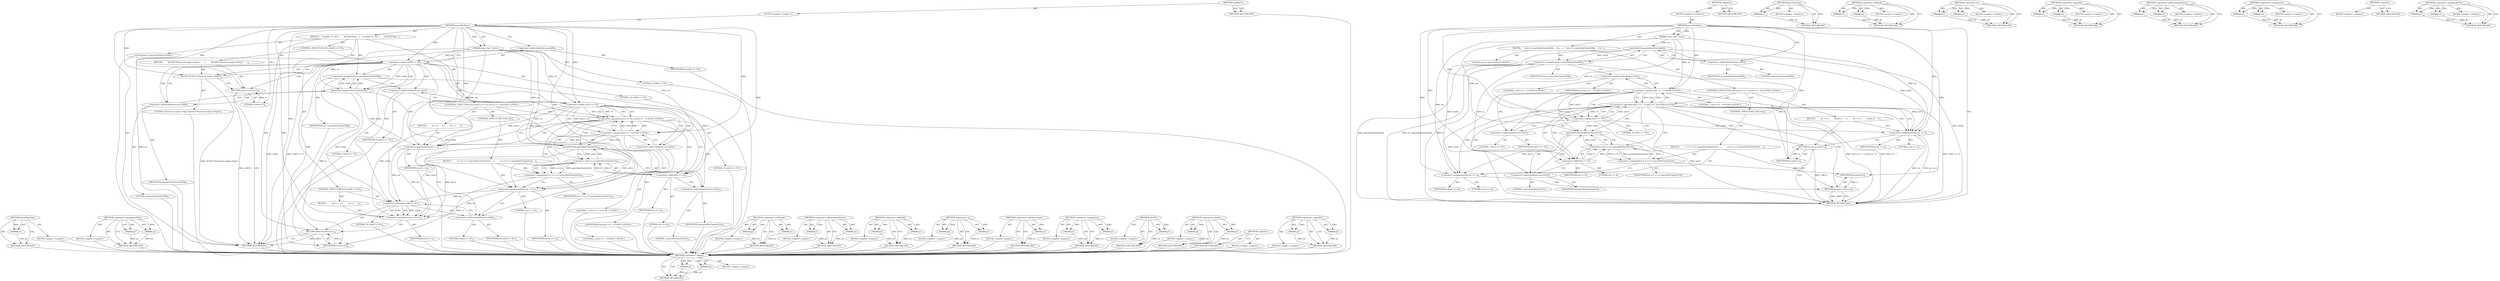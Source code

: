 digraph "&lt;operator&gt;.logicalOr" {
vulnerable_95 [label=<(METHOD,&lt;operator&gt;.equals)>];
vulnerable_96 [label=<(PARAM,p1)>];
vulnerable_97 [label=<(PARAM,p2)>];
vulnerable_98 [label=<(BLOCK,&lt;empty&gt;,&lt;empty&gt;)>];
vulnerable_99 [label=<(METHOD_RETURN,ANY)>];
vulnerable_6 [label=<(METHOD,&lt;global&gt;)<SUB>1</SUB>>];
vulnerable_7 [label=<(BLOCK,&lt;empty&gt;,&lt;empty&gt;)<SUB>1</SUB>>];
vulnerable_8 [label=<(METHOD,parseHexByte)<SUB>1</SUB>>];
vulnerable_9 [label=<(PARAM,const char * &amp;str)<SUB>1</SUB>>];
vulnerable_10 [label=<(BLOCK,{
     byte b = parseHexChar(str[0]);
    if (s...,{
     byte b = parseHexChar(str[0]);
    if (s...)<SUB>1</SUB>>];
vulnerable_11 [label="<(LOCAL,byte b: byte)<SUB>2</SUB>>"];
vulnerable_12 [label=<(&lt;operator&gt;.assignment,b = parseHexChar(str[0]))<SUB>2</SUB>>];
vulnerable_13 [label=<(IDENTIFIER,b,b = parseHexChar(str[0]))<SUB>2</SUB>>];
vulnerable_14 [label=<(parseHexChar,parseHexChar(str[0]))<SUB>2</SUB>>];
vulnerable_15 [label=<(&lt;operator&gt;.indirectIndexAccess,str[0])<SUB>2</SUB>>];
vulnerable_16 [label=<(IDENTIFIER,str,parseHexChar(str[0]))<SUB>2</SUB>>];
vulnerable_17 [label=<(LITERAL,0,parseHexChar(str[0]))<SUB>2</SUB>>];
vulnerable_18 [label="<(CONTROL_STRUCTURE,IF,if (str[1] == ':' || str[1] == '\0'))<SUB>3</SUB>>"];
vulnerable_19 [label="<(&lt;operator&gt;.logicalOr,str[1] == ':' || str[1] == '\0')<SUB>3</SUB>>"];
vulnerable_20 [label="<(&lt;operator&gt;.equals,str[1] == ':')<SUB>3</SUB>>"];
vulnerable_21 [label=<(&lt;operator&gt;.indirectIndexAccess,str[1])<SUB>3</SUB>>];
vulnerable_22 [label="<(IDENTIFIER,str,str[1] == ':')<SUB>3</SUB>>"];
vulnerable_23 [label="<(LITERAL,1,str[1] == ':')<SUB>3</SUB>>"];
vulnerable_24 [label="<(LITERAL,':',str[1] == ':')<SUB>3</SUB>>"];
vulnerable_25 [label=<(&lt;operator&gt;.equals,str[1] == '\0')<SUB>3</SUB>>];
vulnerable_26 [label=<(&lt;operator&gt;.indirectIndexAccess,str[1])<SUB>3</SUB>>];
vulnerable_27 [label=<(IDENTIFIER,str,str[1] == '\0')<SUB>3</SUB>>];
vulnerable_28 [label=<(LITERAL,1,str[1] == '\0')<SUB>3</SUB>>];
vulnerable_29 [label=<(LITERAL,'\0',str[1] == '\0')<SUB>3</SUB>>];
vulnerable_30 [label=<(BLOCK,{
        str += 2;
        return b;
     },{
        str += 2;
        return b;
     })<SUB>3</SUB>>];
vulnerable_31 [label=<(&lt;operator&gt;.assignmentPlus,str += 2)<SUB>4</SUB>>];
vulnerable_32 [label=<(IDENTIFIER,str,str += 2)<SUB>4</SUB>>];
vulnerable_33 [label=<(LITERAL,2,str += 2)<SUB>4</SUB>>];
vulnerable_34 [label=<(RETURN,return b;,return b;)<SUB>5</SUB>>];
vulnerable_35 [label=<(IDENTIFIER,b,return b;)<SUB>5</SUB>>];
vulnerable_36 [label=<(CONTROL_STRUCTURE,ELSE,else)<SUB>6</SUB>>];
vulnerable_37 [label=<(BLOCK,{
         b = b &lt;&lt; 4 | parseHexChar(str[1]);
 ...,{
         b = b &lt;&lt; 4 | parseHexChar(str[1]);
 ...)<SUB>6</SUB>>];
vulnerable_38 [label=<(&lt;operator&gt;.assignment,b = b &lt;&lt; 4 | parseHexChar(str[1]))<SUB>7</SUB>>];
vulnerable_39 [label=<(IDENTIFIER,b,b = b &lt;&lt; 4 | parseHexChar(str[1]))<SUB>7</SUB>>];
vulnerable_40 [label=<(&lt;operator&gt;.or,b &lt;&lt; 4 | parseHexChar(str[1]))<SUB>7</SUB>>];
vulnerable_41 [label=<(&lt;operator&gt;.shiftLeft,b &lt;&lt; 4)<SUB>7</SUB>>];
vulnerable_42 [label=<(IDENTIFIER,b,b &lt;&lt; 4)<SUB>7</SUB>>];
vulnerable_43 [label=<(LITERAL,4,b &lt;&lt; 4)<SUB>7</SUB>>];
vulnerable_44 [label=<(parseHexChar,parseHexChar(str[1]))<SUB>7</SUB>>];
vulnerable_45 [label=<(&lt;operator&gt;.indirectIndexAccess,str[1])<SUB>7</SUB>>];
vulnerable_46 [label=<(IDENTIFIER,str,parseHexChar(str[1]))<SUB>7</SUB>>];
vulnerable_47 [label=<(LITERAL,1,parseHexChar(str[1]))<SUB>7</SUB>>];
vulnerable_48 [label=<(&lt;operator&gt;.assignmentPlus,str += 3)<SUB>8</SUB>>];
vulnerable_49 [label=<(IDENTIFIER,str,str += 3)<SUB>8</SUB>>];
vulnerable_50 [label=<(LITERAL,3,str += 3)<SUB>8</SUB>>];
vulnerable_51 [label=<(RETURN,return b;,return b;)<SUB>9</SUB>>];
vulnerable_52 [label=<(IDENTIFIER,b,return b;)<SUB>9</SUB>>];
vulnerable_53 [label=<(METHOD_RETURN,byte)<SUB>1</SUB>>];
vulnerable_55 [label=<(METHOD_RETURN,ANY)<SUB>1</SUB>>];
vulnerable_81 [label=<(METHOD,parseHexChar)>];
vulnerable_82 [label=<(PARAM,p1)>];
vulnerable_83 [label=<(BLOCK,&lt;empty&gt;,&lt;empty&gt;)>];
vulnerable_84 [label=<(METHOD_RETURN,ANY)>];
vulnerable_110 [label=<(METHOD,&lt;operator&gt;.shiftLeft)>];
vulnerable_111 [label=<(PARAM,p1)>];
vulnerable_112 [label=<(PARAM,p2)>];
vulnerable_113 [label=<(BLOCK,&lt;empty&gt;,&lt;empty&gt;)>];
vulnerable_114 [label=<(METHOD_RETURN,ANY)>];
vulnerable_105 [label=<(METHOD,&lt;operator&gt;.or)>];
vulnerable_106 [label=<(PARAM,p1)>];
vulnerable_107 [label=<(PARAM,p2)>];
vulnerable_108 [label=<(BLOCK,&lt;empty&gt;,&lt;empty&gt;)>];
vulnerable_109 [label=<(METHOD_RETURN,ANY)>];
vulnerable_90 [label=<(METHOD,&lt;operator&gt;.logicalOr)>];
vulnerable_91 [label=<(PARAM,p1)>];
vulnerable_92 [label=<(PARAM,p2)>];
vulnerable_93 [label=<(BLOCK,&lt;empty&gt;,&lt;empty&gt;)>];
vulnerable_94 [label=<(METHOD_RETURN,ANY)>];
vulnerable_85 [label=<(METHOD,&lt;operator&gt;.indirectIndexAccess)>];
vulnerable_86 [label=<(PARAM,p1)>];
vulnerable_87 [label=<(PARAM,p2)>];
vulnerable_88 [label=<(BLOCK,&lt;empty&gt;,&lt;empty&gt;)>];
vulnerable_89 [label=<(METHOD_RETURN,ANY)>];
vulnerable_76 [label=<(METHOD,&lt;operator&gt;.assignment)>];
vulnerable_77 [label=<(PARAM,p1)>];
vulnerable_78 [label=<(PARAM,p2)>];
vulnerable_79 [label=<(BLOCK,&lt;empty&gt;,&lt;empty&gt;)>];
vulnerable_80 [label=<(METHOD_RETURN,ANY)>];
vulnerable_70 [label=<(METHOD,&lt;global&gt;)<SUB>1</SUB>>];
vulnerable_71 [label=<(BLOCK,&lt;empty&gt;,&lt;empty&gt;)>];
vulnerable_72 [label=<(METHOD_RETURN,ANY)>];
vulnerable_100 [label=<(METHOD,&lt;operator&gt;.assignmentPlus)>];
vulnerable_101 [label=<(PARAM,p1)>];
vulnerable_102 [label=<(PARAM,p2)>];
vulnerable_103 [label=<(BLOCK,&lt;empty&gt;,&lt;empty&gt;)>];
vulnerable_104 [label=<(METHOD_RETURN,ANY)>];
fixed_114 [label=<(METHOD,parseHexChar)>];
fixed_115 [label=<(PARAM,p1)>];
fixed_116 [label=<(BLOCK,&lt;empty&gt;,&lt;empty&gt;)>];
fixed_117 [label=<(METHOD_RETURN,ANY)>];
fixed_137 [label=<(METHOD,&lt;operator&gt;.assignmentPlus)>];
fixed_138 [label=<(PARAM,p1)>];
fixed_139 [label=<(PARAM,p2)>];
fixed_140 [label=<(BLOCK,&lt;empty&gt;,&lt;empty&gt;)>];
fixed_141 [label=<(METHOD_RETURN,ANY)>];
fixed_6 [label=<(METHOD,&lt;global&gt;)<SUB>1</SUB>>];
fixed_7 [label=<(BLOCK,&lt;empty&gt;,&lt;empty&gt;)<SUB>1</SUB>>];
fixed_8 [label=<(METHOD,parseHexByte)<SUB>1</SUB>>];
fixed_9 [label=<(PARAM,const char * &amp;str)<SUB>1</SUB>>];
fixed_10 [label=<(BLOCK,{
    if (str[0] == '\0') {
        ALOGE(&quot;Pass...,{
    if (str[0] == '\0') {
        ALOGE(&quot;Pass...)<SUB>1</SUB>>];
fixed_11 [label=<(CONTROL_STRUCTURE,IF,if (str[0] == '\0'))<SUB>2</SUB>>];
fixed_12 [label=<(&lt;operator&gt;.equals,str[0] == '\0')<SUB>2</SUB>>];
fixed_13 [label=<(&lt;operator&gt;.indirectIndexAccess,str[0])<SUB>2</SUB>>];
fixed_14 [label=<(IDENTIFIER,str,str[0] == '\0')<SUB>2</SUB>>];
fixed_15 [label=<(LITERAL,0,str[0] == '\0')<SUB>2</SUB>>];
fixed_16 [label=<(LITERAL,'\0',str[0] == '\0')<SUB>2</SUB>>];
fixed_17 [label=<(BLOCK,{
        ALOGE(&quot;Passed an empty string&quot;);
    ...,{
        ALOGE(&quot;Passed an empty string&quot;);
    ...)<SUB>2</SUB>>];
fixed_18 [label=<(ALOGE,ALOGE(&quot;Passed an empty string&quot;))<SUB>3</SUB>>];
fixed_19 [label=<(LITERAL,&quot;Passed an empty string&quot;,ALOGE(&quot;Passed an empty string&quot;))<SUB>3</SUB>>];
fixed_20 [label=<(RETURN,return 0;,return 0;)<SUB>4</SUB>>];
fixed_21 [label=<(LITERAL,0,return 0;)<SUB>4</SUB>>];
fixed_22 [label="<(LOCAL,byte b: byte)<SUB>6</SUB>>"];
fixed_23 [label=<(&lt;operator&gt;.assignment,b = parseHexChar(str[0]))<SUB>6</SUB>>];
fixed_24 [label=<(IDENTIFIER,b,b = parseHexChar(str[0]))<SUB>6</SUB>>];
fixed_25 [label=<(parseHexChar,parseHexChar(str[0]))<SUB>6</SUB>>];
fixed_26 [label=<(&lt;operator&gt;.indirectIndexAccess,str[0])<SUB>6</SUB>>];
fixed_27 [label=<(IDENTIFIER,str,parseHexChar(str[0]))<SUB>6</SUB>>];
fixed_28 [label=<(LITERAL,0,parseHexChar(str[0]))<SUB>6</SUB>>];
fixed_29 [label="<(CONTROL_STRUCTURE,IF,if (str[1] == '\0' || str[1] == ':'))<SUB>7</SUB>>"];
fixed_30 [label="<(&lt;operator&gt;.logicalOr,str[1] == '\0' || str[1] == ':')<SUB>7</SUB>>"];
fixed_31 [label=<(&lt;operator&gt;.equals,str[1] == '\0')<SUB>7</SUB>>];
fixed_32 [label=<(&lt;operator&gt;.indirectIndexAccess,str[1])<SUB>7</SUB>>];
fixed_33 [label=<(IDENTIFIER,str,str[1] == '\0')<SUB>7</SUB>>];
fixed_34 [label=<(LITERAL,1,str[1] == '\0')<SUB>7</SUB>>];
fixed_35 [label=<(LITERAL,'\0',str[1] == '\0')<SUB>7</SUB>>];
fixed_36 [label="<(&lt;operator&gt;.equals,str[1] == ':')<SUB>7</SUB>>"];
fixed_37 [label=<(&lt;operator&gt;.indirectIndexAccess,str[1])<SUB>7</SUB>>];
fixed_38 [label="<(IDENTIFIER,str,str[1] == ':')<SUB>7</SUB>>"];
fixed_39 [label="<(LITERAL,1,str[1] == ':')<SUB>7</SUB>>"];
fixed_40 [label="<(LITERAL,':',str[1] == ':')<SUB>7</SUB>>"];
fixed_41 [label=<(BLOCK,{
        str ++;
     },{
        str ++;
     })<SUB>7</SUB>>];
fixed_42 [label=<(&lt;operator&gt;.postIncrement,str ++)<SUB>8</SUB>>];
fixed_43 [label=<(IDENTIFIER,str,str ++)<SUB>8</SUB>>];
fixed_44 [label=<(CONTROL_STRUCTURE,ELSE,else)<SUB>9</SUB>>];
fixed_45 [label=<(BLOCK,{
         b = b &lt;&lt; 4 | parseHexChar(str[1]);
 ...,{
         b = b &lt;&lt; 4 | parseHexChar(str[1]);
 ...)<SUB>9</SUB>>];
fixed_46 [label=<(&lt;operator&gt;.assignment,b = b &lt;&lt; 4 | parseHexChar(str[1]))<SUB>10</SUB>>];
fixed_47 [label=<(IDENTIFIER,b,b = b &lt;&lt; 4 | parseHexChar(str[1]))<SUB>10</SUB>>];
fixed_48 [label=<(&lt;operator&gt;.or,b &lt;&lt; 4 | parseHexChar(str[1]))<SUB>10</SUB>>];
fixed_49 [label=<(&lt;operator&gt;.shiftLeft,b &lt;&lt; 4)<SUB>10</SUB>>];
fixed_50 [label=<(IDENTIFIER,b,b &lt;&lt; 4)<SUB>10</SUB>>];
fixed_51 [label=<(LITERAL,4,b &lt;&lt; 4)<SUB>10</SUB>>];
fixed_52 [label=<(parseHexChar,parseHexChar(str[1]))<SUB>10</SUB>>];
fixed_53 [label=<(&lt;operator&gt;.indirectIndexAccess,str[1])<SUB>10</SUB>>];
fixed_54 [label=<(IDENTIFIER,str,parseHexChar(str[1]))<SUB>10</SUB>>];
fixed_55 [label=<(LITERAL,1,parseHexChar(str[1]))<SUB>10</SUB>>];
fixed_56 [label=<(&lt;operator&gt;.assignmentPlus,str += 2)<SUB>11</SUB>>];
fixed_57 [label=<(IDENTIFIER,str,str += 2)<SUB>11</SUB>>];
fixed_58 [label=<(LITERAL,2,str += 2)<SUB>11</SUB>>];
fixed_59 [label=<(CONTROL_STRUCTURE,IF,if (str[0] != '\0'))<SUB>15</SUB>>];
fixed_60 [label=<(&lt;operator&gt;.notEquals,str[0] != '\0')<SUB>15</SUB>>];
fixed_61 [label=<(&lt;operator&gt;.indirectIndexAccess,str[0])<SUB>15</SUB>>];
fixed_62 [label=<(IDENTIFIER,str,str[0] != '\0')<SUB>15</SUB>>];
fixed_63 [label=<(LITERAL,0,str[0] != '\0')<SUB>15</SUB>>];
fixed_64 [label=<(LITERAL,'\0',str[0] != '\0')<SUB>15</SUB>>];
fixed_65 [label=<(BLOCK,{
        str++;
    },{
        str++;
    })<SUB>15</SUB>>];
fixed_66 [label=<(&lt;operator&gt;.postIncrement,str++)<SUB>16</SUB>>];
fixed_67 [label=<(IDENTIFIER,str,str++)<SUB>16</SUB>>];
fixed_68 [label=<(RETURN,return b;,return b;)<SUB>18</SUB>>];
fixed_69 [label=<(IDENTIFIER,b,return b;)<SUB>18</SUB>>];
fixed_70 [label=<(METHOD_RETURN,byte)<SUB>1</SUB>>];
fixed_72 [label=<(METHOD_RETURN,ANY)<SUB>1</SUB>>];
fixed_142 [label=<(METHOD,&lt;operator&gt;.notEquals)>];
fixed_143 [label=<(PARAM,p1)>];
fixed_144 [label=<(PARAM,p2)>];
fixed_145 [label=<(BLOCK,&lt;empty&gt;,&lt;empty&gt;)>];
fixed_146 [label=<(METHOD_RETURN,ANY)>];
fixed_100 [label=<(METHOD,&lt;operator&gt;.indirectIndexAccess)>];
fixed_101 [label=<(PARAM,p1)>];
fixed_102 [label=<(PARAM,p2)>];
fixed_103 [label=<(BLOCK,&lt;empty&gt;,&lt;empty&gt;)>];
fixed_104 [label=<(METHOD_RETURN,ANY)>];
fixed_132 [label=<(METHOD,&lt;operator&gt;.shiftLeft)>];
fixed_133 [label=<(PARAM,p1)>];
fixed_134 [label=<(PARAM,p2)>];
fixed_135 [label=<(BLOCK,&lt;empty&gt;,&lt;empty&gt;)>];
fixed_136 [label=<(METHOD_RETURN,ANY)>];
fixed_127 [label=<(METHOD,&lt;operator&gt;.or)>];
fixed_128 [label=<(PARAM,p1)>];
fixed_129 [label=<(PARAM,p2)>];
fixed_130 [label=<(BLOCK,&lt;empty&gt;,&lt;empty&gt;)>];
fixed_131 [label=<(METHOD_RETURN,ANY)>];
fixed_123 [label=<(METHOD,&lt;operator&gt;.postIncrement)>];
fixed_124 [label=<(PARAM,p1)>];
fixed_125 [label=<(BLOCK,&lt;empty&gt;,&lt;empty&gt;)>];
fixed_126 [label=<(METHOD_RETURN,ANY)>];
fixed_109 [label=<(METHOD,&lt;operator&gt;.assignment)>];
fixed_110 [label=<(PARAM,p1)>];
fixed_111 [label=<(PARAM,p2)>];
fixed_112 [label=<(BLOCK,&lt;empty&gt;,&lt;empty&gt;)>];
fixed_113 [label=<(METHOD_RETURN,ANY)>];
fixed_105 [label=<(METHOD,ALOGE)>];
fixed_106 [label=<(PARAM,p1)>];
fixed_107 [label=<(BLOCK,&lt;empty&gt;,&lt;empty&gt;)>];
fixed_108 [label=<(METHOD_RETURN,ANY)>];
fixed_95 [label=<(METHOD,&lt;operator&gt;.equals)>];
fixed_96 [label=<(PARAM,p1)>];
fixed_97 [label=<(PARAM,p2)>];
fixed_98 [label=<(BLOCK,&lt;empty&gt;,&lt;empty&gt;)>];
fixed_99 [label=<(METHOD_RETURN,ANY)>];
fixed_89 [label=<(METHOD,&lt;global&gt;)<SUB>1</SUB>>];
fixed_90 [label=<(BLOCK,&lt;empty&gt;,&lt;empty&gt;)>];
fixed_91 [label=<(METHOD_RETURN,ANY)>];
fixed_118 [label=<(METHOD,&lt;operator&gt;.logicalOr)>];
fixed_119 [label=<(PARAM,p1)>];
fixed_120 [label=<(PARAM,p2)>];
fixed_121 [label=<(BLOCK,&lt;empty&gt;,&lt;empty&gt;)>];
fixed_122 [label=<(METHOD_RETURN,ANY)>];
vulnerable_95 -> vulnerable_96  [key=0, label="AST: "];
vulnerable_95 -> vulnerable_96  [key=1, label="DDG: "];
vulnerable_95 -> vulnerable_98  [key=0, label="AST: "];
vulnerable_95 -> vulnerable_97  [key=0, label="AST: "];
vulnerable_95 -> vulnerable_97  [key=1, label="DDG: "];
vulnerable_95 -> vulnerable_99  [key=0, label="AST: "];
vulnerable_95 -> vulnerable_99  [key=1, label="CFG: "];
vulnerable_96 -> vulnerable_99  [key=0, label="DDG: p1"];
vulnerable_97 -> vulnerable_99  [key=0, label="DDG: p2"];
vulnerable_6 -> vulnerable_7  [key=0, label="AST: "];
vulnerable_6 -> vulnerable_55  [key=0, label="AST: "];
vulnerable_6 -> vulnerable_55  [key=1, label="CFG: "];
vulnerable_7 -> vulnerable_8  [key=0, label="AST: "];
vulnerable_8 -> vulnerable_9  [key=0, label="AST: "];
vulnerable_8 -> vulnerable_9  [key=1, label="DDG: "];
vulnerable_8 -> vulnerable_10  [key=0, label="AST: "];
vulnerable_8 -> vulnerable_53  [key=0, label="AST: "];
vulnerable_8 -> vulnerable_15  [key=0, label="CFG: "];
vulnerable_8 -> vulnerable_31  [key=0, label="DDG: "];
vulnerable_8 -> vulnerable_20  [key=0, label="DDG: "];
vulnerable_8 -> vulnerable_25  [key=0, label="DDG: "];
vulnerable_8 -> vulnerable_35  [key=0, label="DDG: "];
vulnerable_8 -> vulnerable_48  [key=0, label="DDG: "];
vulnerable_8 -> vulnerable_52  [key=0, label="DDG: "];
vulnerable_8 -> vulnerable_41  [key=0, label="DDG: "];
vulnerable_9 -> vulnerable_14  [key=0, label="DDG: str"];
vulnerable_9 -> vulnerable_20  [key=0, label="DDG: str"];
vulnerable_9 -> vulnerable_25  [key=0, label="DDG: str"];
vulnerable_9 -> vulnerable_31  [key=0, label="DDG: str"];
vulnerable_9 -> vulnerable_48  [key=0, label="DDG: str"];
vulnerable_9 -> vulnerable_44  [key=0, label="DDG: str"];
vulnerable_10 -> vulnerable_11  [key=0, label="AST: "];
vulnerable_10 -> vulnerable_12  [key=0, label="AST: "];
vulnerable_10 -> vulnerable_18  [key=0, label="AST: "];
vulnerable_12 -> vulnerable_13  [key=0, label="AST: "];
vulnerable_12 -> vulnerable_14  [key=0, label="AST: "];
vulnerable_12 -> vulnerable_21  [key=0, label="CFG: "];
vulnerable_12 -> vulnerable_53  [key=0, label="DDG: b"];
vulnerable_12 -> vulnerable_53  [key=1, label="DDG: parseHexChar(str[0])"];
vulnerable_12 -> vulnerable_53  [key=2, label="DDG: b = parseHexChar(str[0])"];
vulnerable_12 -> vulnerable_35  [key=0, label="DDG: b"];
vulnerable_12 -> vulnerable_41  [key=0, label="DDG: b"];
vulnerable_14 -> vulnerable_15  [key=0, label="AST: "];
vulnerable_14 -> vulnerable_12  [key=0, label="CFG: "];
vulnerable_14 -> vulnerable_12  [key=1, label="DDG: str[0]"];
vulnerable_14 -> vulnerable_53  [key=0, label="DDG: str[0]"];
vulnerable_14 -> vulnerable_31  [key=0, label="DDG: str[0]"];
vulnerable_14 -> vulnerable_48  [key=0, label="DDG: str[0]"];
vulnerable_15 -> vulnerable_16  [key=0, label="AST: "];
vulnerable_15 -> vulnerable_17  [key=0, label="AST: "];
vulnerable_15 -> vulnerable_14  [key=0, label="CFG: "];
vulnerable_18 -> vulnerable_19  [key=0, label="AST: "];
vulnerable_18 -> vulnerable_30  [key=0, label="AST: "];
vulnerable_18 -> vulnerable_36  [key=0, label="AST: "];
vulnerable_19 -> vulnerable_20  [key=0, label="AST: "];
vulnerable_19 -> vulnerable_25  [key=0, label="AST: "];
vulnerable_19 -> vulnerable_31  [key=0, label="CFG: "];
vulnerable_19 -> vulnerable_31  [key=1, label="CDG: "];
vulnerable_19 -> vulnerable_41  [key=0, label="CFG: "];
vulnerable_19 -> vulnerable_41  [key=1, label="CDG: "];
vulnerable_19 -> vulnerable_53  [key=0, label="DDG: str[1] == ':'"];
vulnerable_19 -> vulnerable_53  [key=1, label="DDG: str[1] == '\0'"];
vulnerable_19 -> vulnerable_53  [key=2, label="DDG: str[1] == ':' || str[1] == '\0'"];
vulnerable_19 -> vulnerable_34  [key=0, label="CDG: "];
vulnerable_19 -> vulnerable_48  [key=0, label="CDG: "];
vulnerable_19 -> vulnerable_51  [key=0, label="CDG: "];
vulnerable_19 -> vulnerable_38  [key=0, label="CDG: "];
vulnerable_19 -> vulnerable_45  [key=0, label="CDG: "];
vulnerable_19 -> vulnerable_40  [key=0, label="CDG: "];
vulnerable_19 -> vulnerable_44  [key=0, label="CDG: "];
vulnerable_20 -> vulnerable_21  [key=0, label="AST: "];
vulnerable_20 -> vulnerable_24  [key=0, label="AST: "];
vulnerable_20 -> vulnerable_19  [key=0, label="CFG: "];
vulnerable_20 -> vulnerable_19  [key=1, label="DDG: str[1]"];
vulnerable_20 -> vulnerable_19  [key=2, label="DDG: ':'"];
vulnerable_20 -> vulnerable_26  [key=0, label="CFG: "];
vulnerable_20 -> vulnerable_26  [key=1, label="CDG: "];
vulnerable_20 -> vulnerable_53  [key=0, label="DDG: str[1]"];
vulnerable_20 -> vulnerable_25  [key=0, label="DDG: str[1]"];
vulnerable_20 -> vulnerable_25  [key=1, label="CDG: "];
vulnerable_20 -> vulnerable_31  [key=0, label="DDG: str[1]"];
vulnerable_20 -> vulnerable_44  [key=0, label="DDG: str[1]"];
vulnerable_21 -> vulnerable_22  [key=0, label="AST: "];
vulnerable_21 -> vulnerable_23  [key=0, label="AST: "];
vulnerable_21 -> vulnerable_20  [key=0, label="CFG: "];
vulnerable_25 -> vulnerable_26  [key=0, label="AST: "];
vulnerable_25 -> vulnerable_29  [key=0, label="AST: "];
vulnerable_25 -> vulnerable_19  [key=0, label="CFG: "];
vulnerable_25 -> vulnerable_19  [key=1, label="DDG: str[1]"];
vulnerable_25 -> vulnerable_19  [key=2, label="DDG: '\0'"];
vulnerable_25 -> vulnerable_53  [key=0, label="DDG: str[1]"];
vulnerable_25 -> vulnerable_31  [key=0, label="DDG: str[1]"];
vulnerable_25 -> vulnerable_44  [key=0, label="DDG: str[1]"];
vulnerable_26 -> vulnerable_27  [key=0, label="AST: "];
vulnerable_26 -> vulnerable_28  [key=0, label="AST: "];
vulnerable_26 -> vulnerable_25  [key=0, label="CFG: "];
vulnerable_30 -> vulnerable_31  [key=0, label="AST: "];
vulnerable_30 -> vulnerable_34  [key=0, label="AST: "];
vulnerable_31 -> vulnerable_32  [key=0, label="AST: "];
vulnerable_31 -> vulnerable_33  [key=0, label="AST: "];
vulnerable_31 -> vulnerable_34  [key=0, label="CFG: "];
vulnerable_31 -> vulnerable_53  [key=0, label="DDG: str"];
vulnerable_31 -> vulnerable_53  [key=1, label="DDG: str += 2"];
vulnerable_34 -> vulnerable_35  [key=0, label="AST: "];
vulnerable_34 -> vulnerable_53  [key=0, label="CFG: "];
vulnerable_34 -> vulnerable_53  [key=1, label="DDG: &lt;RET&gt;"];
vulnerable_35 -> vulnerable_34  [key=0, label="DDG: b"];
vulnerable_36 -> vulnerable_37  [key=0, label="AST: "];
vulnerable_37 -> vulnerable_38  [key=0, label="AST: "];
vulnerable_37 -> vulnerable_48  [key=0, label="AST: "];
vulnerable_37 -> vulnerable_51  [key=0, label="AST: "];
vulnerable_38 -> vulnerable_39  [key=0, label="AST: "];
vulnerable_38 -> vulnerable_40  [key=0, label="AST: "];
vulnerable_38 -> vulnerable_48  [key=0, label="CFG: "];
vulnerable_38 -> vulnerable_52  [key=0, label="DDG: b"];
vulnerable_40 -> vulnerable_41  [key=0, label="AST: "];
vulnerable_40 -> vulnerable_44  [key=0, label="AST: "];
vulnerable_40 -> vulnerable_38  [key=0, label="CFG: "];
vulnerable_40 -> vulnerable_38  [key=1, label="DDG: b &lt;&lt; 4"];
vulnerable_40 -> vulnerable_38  [key=2, label="DDG: parseHexChar(str[1])"];
vulnerable_41 -> vulnerable_42  [key=0, label="AST: "];
vulnerable_41 -> vulnerable_43  [key=0, label="AST: "];
vulnerable_41 -> vulnerable_45  [key=0, label="CFG: "];
vulnerable_41 -> vulnerable_40  [key=0, label="DDG: b"];
vulnerable_41 -> vulnerable_40  [key=1, label="DDG: 4"];
vulnerable_44 -> vulnerable_45  [key=0, label="AST: "];
vulnerable_44 -> vulnerable_40  [key=0, label="CFG: "];
vulnerable_44 -> vulnerable_40  [key=1, label="DDG: str[1]"];
vulnerable_44 -> vulnerable_48  [key=0, label="DDG: str[1]"];
vulnerable_45 -> vulnerable_46  [key=0, label="AST: "];
vulnerable_45 -> vulnerable_47  [key=0, label="AST: "];
vulnerable_45 -> vulnerable_44  [key=0, label="CFG: "];
vulnerable_48 -> vulnerable_49  [key=0, label="AST: "];
vulnerable_48 -> vulnerable_50  [key=0, label="AST: "];
vulnerable_48 -> vulnerable_51  [key=0, label="CFG: "];
vulnerable_51 -> vulnerable_52  [key=0, label="AST: "];
vulnerable_51 -> vulnerable_53  [key=0, label="CFG: "];
vulnerable_51 -> vulnerable_53  [key=1, label="DDG: &lt;RET&gt;"];
vulnerable_52 -> vulnerable_51  [key=0, label="DDG: b"];
vulnerable_81 -> vulnerable_82  [key=0, label="AST: "];
vulnerable_81 -> vulnerable_82  [key=1, label="DDG: "];
vulnerable_81 -> vulnerable_83  [key=0, label="AST: "];
vulnerable_81 -> vulnerable_84  [key=0, label="AST: "];
vulnerable_81 -> vulnerable_84  [key=1, label="CFG: "];
vulnerable_82 -> vulnerable_84  [key=0, label="DDG: p1"];
vulnerable_110 -> vulnerable_111  [key=0, label="AST: "];
vulnerable_110 -> vulnerable_111  [key=1, label="DDG: "];
vulnerable_110 -> vulnerable_113  [key=0, label="AST: "];
vulnerable_110 -> vulnerable_112  [key=0, label="AST: "];
vulnerable_110 -> vulnerable_112  [key=1, label="DDG: "];
vulnerable_110 -> vulnerable_114  [key=0, label="AST: "];
vulnerable_110 -> vulnerable_114  [key=1, label="CFG: "];
vulnerable_111 -> vulnerable_114  [key=0, label="DDG: p1"];
vulnerable_112 -> vulnerable_114  [key=0, label="DDG: p2"];
vulnerable_105 -> vulnerable_106  [key=0, label="AST: "];
vulnerable_105 -> vulnerable_106  [key=1, label="DDG: "];
vulnerable_105 -> vulnerable_108  [key=0, label="AST: "];
vulnerable_105 -> vulnerable_107  [key=0, label="AST: "];
vulnerable_105 -> vulnerable_107  [key=1, label="DDG: "];
vulnerable_105 -> vulnerable_109  [key=0, label="AST: "];
vulnerable_105 -> vulnerable_109  [key=1, label="CFG: "];
vulnerable_106 -> vulnerable_109  [key=0, label="DDG: p1"];
vulnerable_107 -> vulnerable_109  [key=0, label="DDG: p2"];
vulnerable_90 -> vulnerable_91  [key=0, label="AST: "];
vulnerable_90 -> vulnerable_91  [key=1, label="DDG: "];
vulnerable_90 -> vulnerable_93  [key=0, label="AST: "];
vulnerable_90 -> vulnerable_92  [key=0, label="AST: "];
vulnerable_90 -> vulnerable_92  [key=1, label="DDG: "];
vulnerable_90 -> vulnerable_94  [key=0, label="AST: "];
vulnerable_90 -> vulnerable_94  [key=1, label="CFG: "];
vulnerable_91 -> vulnerable_94  [key=0, label="DDG: p1"];
vulnerable_92 -> vulnerable_94  [key=0, label="DDG: p2"];
vulnerable_85 -> vulnerable_86  [key=0, label="AST: "];
vulnerable_85 -> vulnerable_86  [key=1, label="DDG: "];
vulnerable_85 -> vulnerable_88  [key=0, label="AST: "];
vulnerable_85 -> vulnerable_87  [key=0, label="AST: "];
vulnerable_85 -> vulnerable_87  [key=1, label="DDG: "];
vulnerable_85 -> vulnerable_89  [key=0, label="AST: "];
vulnerable_85 -> vulnerable_89  [key=1, label="CFG: "];
vulnerable_86 -> vulnerable_89  [key=0, label="DDG: p1"];
vulnerable_87 -> vulnerable_89  [key=0, label="DDG: p2"];
vulnerable_76 -> vulnerable_77  [key=0, label="AST: "];
vulnerable_76 -> vulnerable_77  [key=1, label="DDG: "];
vulnerable_76 -> vulnerable_79  [key=0, label="AST: "];
vulnerable_76 -> vulnerable_78  [key=0, label="AST: "];
vulnerable_76 -> vulnerable_78  [key=1, label="DDG: "];
vulnerable_76 -> vulnerable_80  [key=0, label="AST: "];
vulnerable_76 -> vulnerable_80  [key=1, label="CFG: "];
vulnerable_77 -> vulnerable_80  [key=0, label="DDG: p1"];
vulnerable_78 -> vulnerable_80  [key=0, label="DDG: p2"];
vulnerable_70 -> vulnerable_71  [key=0, label="AST: "];
vulnerable_70 -> vulnerable_72  [key=0, label="AST: "];
vulnerable_70 -> vulnerable_72  [key=1, label="CFG: "];
vulnerable_100 -> vulnerable_101  [key=0, label="AST: "];
vulnerable_100 -> vulnerable_101  [key=1, label="DDG: "];
vulnerable_100 -> vulnerable_103  [key=0, label="AST: "];
vulnerable_100 -> vulnerable_102  [key=0, label="AST: "];
vulnerable_100 -> vulnerable_102  [key=1, label="DDG: "];
vulnerable_100 -> vulnerable_104  [key=0, label="AST: "];
vulnerable_100 -> vulnerable_104  [key=1, label="CFG: "];
vulnerable_101 -> vulnerable_104  [key=0, label="DDG: p1"];
vulnerable_102 -> vulnerable_104  [key=0, label="DDG: p2"];
fixed_114 -> fixed_115  [key=0, label="AST: "];
fixed_114 -> fixed_115  [key=1, label="DDG: "];
fixed_114 -> fixed_116  [key=0, label="AST: "];
fixed_114 -> fixed_117  [key=0, label="AST: "];
fixed_114 -> fixed_117  [key=1, label="CFG: "];
fixed_115 -> fixed_117  [key=0, label="DDG: p1"];
fixed_116 -> vulnerable_95  [key=0];
fixed_117 -> vulnerable_95  [key=0];
fixed_137 -> fixed_138  [key=0, label="AST: "];
fixed_137 -> fixed_138  [key=1, label="DDG: "];
fixed_137 -> fixed_140  [key=0, label="AST: "];
fixed_137 -> fixed_139  [key=0, label="AST: "];
fixed_137 -> fixed_139  [key=1, label="DDG: "];
fixed_137 -> fixed_141  [key=0, label="AST: "];
fixed_137 -> fixed_141  [key=1, label="CFG: "];
fixed_138 -> fixed_141  [key=0, label="DDG: p1"];
fixed_139 -> fixed_141  [key=0, label="DDG: p2"];
fixed_140 -> vulnerable_95  [key=0];
fixed_141 -> vulnerable_95  [key=0];
fixed_6 -> fixed_7  [key=0, label="AST: "];
fixed_6 -> fixed_72  [key=0, label="AST: "];
fixed_6 -> fixed_72  [key=1, label="CFG: "];
fixed_7 -> fixed_8  [key=0, label="AST: "];
fixed_8 -> fixed_9  [key=0, label="AST: "];
fixed_8 -> fixed_9  [key=1, label="DDG: "];
fixed_8 -> fixed_10  [key=0, label="AST: "];
fixed_8 -> fixed_70  [key=0, label="AST: "];
fixed_8 -> fixed_13  [key=0, label="CFG: "];
fixed_8 -> fixed_69  [key=0, label="DDG: "];
fixed_8 -> fixed_12  [key=0, label="DDG: "];
fixed_8 -> fixed_20  [key=0, label="DDG: "];
fixed_8 -> fixed_60  [key=0, label="DDG: "];
fixed_8 -> fixed_18  [key=0, label="DDG: "];
fixed_8 -> fixed_21  [key=0, label="DDG: "];
fixed_8 -> fixed_31  [key=0, label="DDG: "];
fixed_8 -> fixed_36  [key=0, label="DDG: "];
fixed_8 -> fixed_42  [key=0, label="DDG: "];
fixed_8 -> fixed_56  [key=0, label="DDG: "];
fixed_8 -> fixed_66  [key=0, label="DDG: "];
fixed_8 -> fixed_49  [key=0, label="DDG: "];
fixed_9 -> fixed_70  [key=0, label="DDG: str"];
fixed_9 -> fixed_12  [key=0, label="DDG: str"];
fixed_9 -> fixed_25  [key=0, label="DDG: str"];
fixed_9 -> fixed_31  [key=0, label="DDG: str"];
fixed_9 -> fixed_36  [key=0, label="DDG: str"];
fixed_9 -> fixed_42  [key=0, label="DDG: str"];
fixed_9 -> fixed_56  [key=0, label="DDG: str"];
fixed_9 -> fixed_52  [key=0, label="DDG: str"];
fixed_10 -> fixed_11  [key=0, label="AST: "];
fixed_10 -> fixed_22  [key=0, label="AST: "];
fixed_10 -> fixed_23  [key=0, label="AST: "];
fixed_10 -> fixed_29  [key=0, label="AST: "];
fixed_10 -> fixed_59  [key=0, label="AST: "];
fixed_10 -> fixed_68  [key=0, label="AST: "];
fixed_11 -> fixed_12  [key=0, label="AST: "];
fixed_11 -> fixed_17  [key=0, label="AST: "];
fixed_12 -> fixed_13  [key=0, label="AST: "];
fixed_12 -> fixed_16  [key=0, label="AST: "];
fixed_12 -> fixed_18  [key=0, label="CFG: "];
fixed_12 -> fixed_18  [key=1, label="CDG: "];
fixed_12 -> fixed_26  [key=0, label="CFG: "];
fixed_12 -> fixed_26  [key=1, label="CDG: "];
fixed_12 -> fixed_70  [key=0, label="DDG: str[0]"];
fixed_12 -> fixed_70  [key=1, label="DDG: str[0] == '\0'"];
fixed_12 -> fixed_25  [key=0, label="DDG: str[0]"];
fixed_12 -> fixed_25  [key=1, label="CDG: "];
fixed_12 -> fixed_30  [key=0, label="CDG: "];
fixed_12 -> fixed_32  [key=0, label="CDG: "];
fixed_12 -> fixed_68  [key=0, label="CDG: "];
fixed_12 -> fixed_60  [key=0, label="CDG: "];
fixed_12 -> fixed_61  [key=0, label="CDG: "];
fixed_12 -> fixed_23  [key=0, label="CDG: "];
fixed_12 -> fixed_20  [key=0, label="CDG: "];
fixed_12 -> fixed_31  [key=0, label="CDG: "];
fixed_13 -> fixed_14  [key=0, label="AST: "];
fixed_13 -> fixed_15  [key=0, label="AST: "];
fixed_13 -> fixed_12  [key=0, label="CFG: "];
fixed_14 -> vulnerable_95  [key=0];
fixed_15 -> vulnerable_95  [key=0];
fixed_16 -> vulnerable_95  [key=0];
fixed_17 -> fixed_18  [key=0, label="AST: "];
fixed_17 -> fixed_20  [key=0, label="AST: "];
fixed_18 -> fixed_19  [key=0, label="AST: "];
fixed_18 -> fixed_20  [key=0, label="CFG: "];
fixed_18 -> fixed_70  [key=0, label="DDG: ALOGE(&quot;Passed an empty string&quot;)"];
fixed_19 -> vulnerable_95  [key=0];
fixed_20 -> fixed_21  [key=0, label="AST: "];
fixed_20 -> fixed_70  [key=0, label="CFG: "];
fixed_20 -> fixed_70  [key=1, label="DDG: &lt;RET&gt;"];
fixed_21 -> fixed_20  [key=0, label="DDG: 0"];
fixed_22 -> vulnerable_95  [key=0];
fixed_23 -> fixed_24  [key=0, label="AST: "];
fixed_23 -> fixed_25  [key=0, label="AST: "];
fixed_23 -> fixed_32  [key=0, label="CFG: "];
fixed_23 -> fixed_69  [key=0, label="DDG: b"];
fixed_23 -> fixed_49  [key=0, label="DDG: b"];
fixed_24 -> vulnerable_95  [key=0];
fixed_25 -> fixed_26  [key=0, label="AST: "];
fixed_25 -> fixed_23  [key=0, label="CFG: "];
fixed_25 -> fixed_23  [key=1, label="DDG: str[0]"];
fixed_25 -> fixed_60  [key=0, label="DDG: str[0]"];
fixed_25 -> fixed_42  [key=0, label="DDG: str[0]"];
fixed_25 -> fixed_56  [key=0, label="DDG: str[0]"];
fixed_26 -> fixed_27  [key=0, label="AST: "];
fixed_26 -> fixed_28  [key=0, label="AST: "];
fixed_26 -> fixed_25  [key=0, label="CFG: "];
fixed_27 -> vulnerable_95  [key=0];
fixed_28 -> vulnerable_95  [key=0];
fixed_29 -> fixed_30  [key=0, label="AST: "];
fixed_29 -> fixed_41  [key=0, label="AST: "];
fixed_29 -> fixed_44  [key=0, label="AST: "];
fixed_30 -> fixed_31  [key=0, label="AST: "];
fixed_30 -> fixed_36  [key=0, label="AST: "];
fixed_30 -> fixed_42  [key=0, label="CFG: "];
fixed_30 -> fixed_42  [key=1, label="CDG: "];
fixed_30 -> fixed_49  [key=0, label="CFG: "];
fixed_30 -> fixed_49  [key=1, label="CDG: "];
fixed_30 -> fixed_48  [key=0, label="CDG: "];
fixed_30 -> fixed_52  [key=0, label="CDG: "];
fixed_30 -> fixed_46  [key=0, label="CDG: "];
fixed_30 -> fixed_53  [key=0, label="CDG: "];
fixed_30 -> fixed_56  [key=0, label="CDG: "];
fixed_31 -> fixed_32  [key=0, label="AST: "];
fixed_31 -> fixed_35  [key=0, label="AST: "];
fixed_31 -> fixed_30  [key=0, label="CFG: "];
fixed_31 -> fixed_30  [key=1, label="DDG: str[1]"];
fixed_31 -> fixed_30  [key=2, label="DDG: '\0'"];
fixed_31 -> fixed_37  [key=0, label="CFG: "];
fixed_31 -> fixed_37  [key=1, label="CDG: "];
fixed_31 -> fixed_36  [key=0, label="DDG: str[1]"];
fixed_31 -> fixed_36  [key=1, label="CDG: "];
fixed_31 -> fixed_42  [key=0, label="DDG: str[1]"];
fixed_31 -> fixed_66  [key=0, label="DDG: str[1]"];
fixed_31 -> fixed_52  [key=0, label="DDG: str[1]"];
fixed_32 -> fixed_33  [key=0, label="AST: "];
fixed_32 -> fixed_34  [key=0, label="AST: "];
fixed_32 -> fixed_31  [key=0, label="CFG: "];
fixed_33 -> vulnerable_95  [key=0];
fixed_34 -> vulnerable_95  [key=0];
fixed_35 -> vulnerable_95  [key=0];
fixed_36 -> fixed_37  [key=0, label="AST: "];
fixed_36 -> fixed_40  [key=0, label="AST: "];
fixed_36 -> fixed_30  [key=0, label="CFG: "];
fixed_36 -> fixed_30  [key=1, label="DDG: str[1]"];
fixed_36 -> fixed_30  [key=2, label="DDG: ':'"];
fixed_36 -> fixed_42  [key=0, label="DDG: str[1]"];
fixed_36 -> fixed_66  [key=0, label="DDG: str[1]"];
fixed_36 -> fixed_52  [key=0, label="DDG: str[1]"];
fixed_37 -> fixed_38  [key=0, label="AST: "];
fixed_37 -> fixed_39  [key=0, label="AST: "];
fixed_37 -> fixed_36  [key=0, label="CFG: "];
fixed_38 -> vulnerable_95  [key=0];
fixed_39 -> vulnerable_95  [key=0];
fixed_40 -> vulnerable_95  [key=0];
fixed_41 -> fixed_42  [key=0, label="AST: "];
fixed_42 -> fixed_43  [key=0, label="AST: "];
fixed_42 -> fixed_61  [key=0, label="CFG: "];
fixed_42 -> fixed_60  [key=0, label="DDG: str"];
fixed_42 -> fixed_66  [key=0, label="DDG: str"];
fixed_43 -> vulnerable_95  [key=0];
fixed_44 -> fixed_45  [key=0, label="AST: "];
fixed_45 -> fixed_46  [key=0, label="AST: "];
fixed_45 -> fixed_56  [key=0, label="AST: "];
fixed_46 -> fixed_47  [key=0, label="AST: "];
fixed_46 -> fixed_48  [key=0, label="AST: "];
fixed_46 -> fixed_56  [key=0, label="CFG: "];
fixed_46 -> fixed_69  [key=0, label="DDG: b"];
fixed_47 -> vulnerable_95  [key=0];
fixed_48 -> fixed_49  [key=0, label="AST: "];
fixed_48 -> fixed_52  [key=0, label="AST: "];
fixed_48 -> fixed_46  [key=0, label="CFG: "];
fixed_48 -> fixed_46  [key=1, label="DDG: b &lt;&lt; 4"];
fixed_48 -> fixed_46  [key=2, label="DDG: parseHexChar(str[1])"];
fixed_49 -> fixed_50  [key=0, label="AST: "];
fixed_49 -> fixed_51  [key=0, label="AST: "];
fixed_49 -> fixed_53  [key=0, label="CFG: "];
fixed_49 -> fixed_48  [key=0, label="DDG: b"];
fixed_49 -> fixed_48  [key=1, label="DDG: 4"];
fixed_50 -> vulnerable_95  [key=0];
fixed_51 -> vulnerable_95  [key=0];
fixed_52 -> fixed_53  [key=0, label="AST: "];
fixed_52 -> fixed_48  [key=0, label="CFG: "];
fixed_52 -> fixed_48  [key=1, label="DDG: str[1]"];
fixed_52 -> fixed_66  [key=0, label="DDG: str[1]"];
fixed_52 -> fixed_56  [key=0, label="DDG: str[1]"];
fixed_53 -> fixed_54  [key=0, label="AST: "];
fixed_53 -> fixed_55  [key=0, label="AST: "];
fixed_53 -> fixed_52  [key=0, label="CFG: "];
fixed_54 -> vulnerable_95  [key=0];
fixed_55 -> vulnerable_95  [key=0];
fixed_56 -> fixed_57  [key=0, label="AST: "];
fixed_56 -> fixed_58  [key=0, label="AST: "];
fixed_56 -> fixed_61  [key=0, label="CFG: "];
fixed_56 -> fixed_60  [key=0, label="DDG: str"];
fixed_56 -> fixed_66  [key=0, label="DDG: str"];
fixed_57 -> vulnerable_95  [key=0];
fixed_58 -> vulnerable_95  [key=0];
fixed_59 -> fixed_60  [key=0, label="AST: "];
fixed_59 -> fixed_65  [key=0, label="AST: "];
fixed_60 -> fixed_61  [key=0, label="AST: "];
fixed_60 -> fixed_64  [key=0, label="AST: "];
fixed_60 -> fixed_66  [key=0, label="CFG: "];
fixed_60 -> fixed_66  [key=1, label="DDG: str[0]"];
fixed_60 -> fixed_66  [key=2, label="CDG: "];
fixed_60 -> fixed_68  [key=0, label="CFG: "];
fixed_61 -> fixed_62  [key=0, label="AST: "];
fixed_61 -> fixed_63  [key=0, label="AST: "];
fixed_61 -> fixed_60  [key=0, label="CFG: "];
fixed_62 -> vulnerable_95  [key=0];
fixed_63 -> vulnerable_95  [key=0];
fixed_64 -> vulnerable_95  [key=0];
fixed_65 -> fixed_66  [key=0, label="AST: "];
fixed_66 -> fixed_67  [key=0, label="AST: "];
fixed_66 -> fixed_68  [key=0, label="CFG: "];
fixed_67 -> vulnerable_95  [key=0];
fixed_68 -> fixed_69  [key=0, label="AST: "];
fixed_68 -> fixed_70  [key=0, label="CFG: "];
fixed_68 -> fixed_70  [key=1, label="DDG: &lt;RET&gt;"];
fixed_69 -> fixed_68  [key=0, label="DDG: b"];
fixed_70 -> vulnerable_95  [key=0];
fixed_72 -> vulnerable_95  [key=0];
fixed_142 -> fixed_143  [key=0, label="AST: "];
fixed_142 -> fixed_143  [key=1, label="DDG: "];
fixed_142 -> fixed_145  [key=0, label="AST: "];
fixed_142 -> fixed_144  [key=0, label="AST: "];
fixed_142 -> fixed_144  [key=1, label="DDG: "];
fixed_142 -> fixed_146  [key=0, label="AST: "];
fixed_142 -> fixed_146  [key=1, label="CFG: "];
fixed_143 -> fixed_146  [key=0, label="DDG: p1"];
fixed_144 -> fixed_146  [key=0, label="DDG: p2"];
fixed_145 -> vulnerable_95  [key=0];
fixed_146 -> vulnerable_95  [key=0];
fixed_100 -> fixed_101  [key=0, label="AST: "];
fixed_100 -> fixed_101  [key=1, label="DDG: "];
fixed_100 -> fixed_103  [key=0, label="AST: "];
fixed_100 -> fixed_102  [key=0, label="AST: "];
fixed_100 -> fixed_102  [key=1, label="DDG: "];
fixed_100 -> fixed_104  [key=0, label="AST: "];
fixed_100 -> fixed_104  [key=1, label="CFG: "];
fixed_101 -> fixed_104  [key=0, label="DDG: p1"];
fixed_102 -> fixed_104  [key=0, label="DDG: p2"];
fixed_103 -> vulnerable_95  [key=0];
fixed_104 -> vulnerable_95  [key=0];
fixed_132 -> fixed_133  [key=0, label="AST: "];
fixed_132 -> fixed_133  [key=1, label="DDG: "];
fixed_132 -> fixed_135  [key=0, label="AST: "];
fixed_132 -> fixed_134  [key=0, label="AST: "];
fixed_132 -> fixed_134  [key=1, label="DDG: "];
fixed_132 -> fixed_136  [key=0, label="AST: "];
fixed_132 -> fixed_136  [key=1, label="CFG: "];
fixed_133 -> fixed_136  [key=0, label="DDG: p1"];
fixed_134 -> fixed_136  [key=0, label="DDG: p2"];
fixed_135 -> vulnerable_95  [key=0];
fixed_136 -> vulnerable_95  [key=0];
fixed_127 -> fixed_128  [key=0, label="AST: "];
fixed_127 -> fixed_128  [key=1, label="DDG: "];
fixed_127 -> fixed_130  [key=0, label="AST: "];
fixed_127 -> fixed_129  [key=0, label="AST: "];
fixed_127 -> fixed_129  [key=1, label="DDG: "];
fixed_127 -> fixed_131  [key=0, label="AST: "];
fixed_127 -> fixed_131  [key=1, label="CFG: "];
fixed_128 -> fixed_131  [key=0, label="DDG: p1"];
fixed_129 -> fixed_131  [key=0, label="DDG: p2"];
fixed_130 -> vulnerable_95  [key=0];
fixed_131 -> vulnerable_95  [key=0];
fixed_123 -> fixed_124  [key=0, label="AST: "];
fixed_123 -> fixed_124  [key=1, label="DDG: "];
fixed_123 -> fixed_125  [key=0, label="AST: "];
fixed_123 -> fixed_126  [key=0, label="AST: "];
fixed_123 -> fixed_126  [key=1, label="CFG: "];
fixed_124 -> fixed_126  [key=0, label="DDG: p1"];
fixed_125 -> vulnerable_95  [key=0];
fixed_126 -> vulnerable_95  [key=0];
fixed_109 -> fixed_110  [key=0, label="AST: "];
fixed_109 -> fixed_110  [key=1, label="DDG: "];
fixed_109 -> fixed_112  [key=0, label="AST: "];
fixed_109 -> fixed_111  [key=0, label="AST: "];
fixed_109 -> fixed_111  [key=1, label="DDG: "];
fixed_109 -> fixed_113  [key=0, label="AST: "];
fixed_109 -> fixed_113  [key=1, label="CFG: "];
fixed_110 -> fixed_113  [key=0, label="DDG: p1"];
fixed_111 -> fixed_113  [key=0, label="DDG: p2"];
fixed_112 -> vulnerable_95  [key=0];
fixed_113 -> vulnerable_95  [key=0];
fixed_105 -> fixed_106  [key=0, label="AST: "];
fixed_105 -> fixed_106  [key=1, label="DDG: "];
fixed_105 -> fixed_107  [key=0, label="AST: "];
fixed_105 -> fixed_108  [key=0, label="AST: "];
fixed_105 -> fixed_108  [key=1, label="CFG: "];
fixed_106 -> fixed_108  [key=0, label="DDG: p1"];
fixed_107 -> vulnerable_95  [key=0];
fixed_108 -> vulnerable_95  [key=0];
fixed_95 -> fixed_96  [key=0, label="AST: "];
fixed_95 -> fixed_96  [key=1, label="DDG: "];
fixed_95 -> fixed_98  [key=0, label="AST: "];
fixed_95 -> fixed_97  [key=0, label="AST: "];
fixed_95 -> fixed_97  [key=1, label="DDG: "];
fixed_95 -> fixed_99  [key=0, label="AST: "];
fixed_95 -> fixed_99  [key=1, label="CFG: "];
fixed_96 -> fixed_99  [key=0, label="DDG: p1"];
fixed_97 -> fixed_99  [key=0, label="DDG: p2"];
fixed_98 -> vulnerable_95  [key=0];
fixed_99 -> vulnerable_95  [key=0];
fixed_89 -> fixed_90  [key=0, label="AST: "];
fixed_89 -> fixed_91  [key=0, label="AST: "];
fixed_89 -> fixed_91  [key=1, label="CFG: "];
fixed_90 -> vulnerable_95  [key=0];
fixed_91 -> vulnerable_95  [key=0];
fixed_118 -> fixed_119  [key=0, label="AST: "];
fixed_118 -> fixed_119  [key=1, label="DDG: "];
fixed_118 -> fixed_121  [key=0, label="AST: "];
fixed_118 -> fixed_120  [key=0, label="AST: "];
fixed_118 -> fixed_120  [key=1, label="DDG: "];
fixed_118 -> fixed_122  [key=0, label="AST: "];
fixed_118 -> fixed_122  [key=1, label="CFG: "];
fixed_119 -> fixed_122  [key=0, label="DDG: p1"];
fixed_120 -> fixed_122  [key=0, label="DDG: p2"];
fixed_121 -> vulnerable_95  [key=0];
fixed_122 -> vulnerable_95  [key=0];
}
